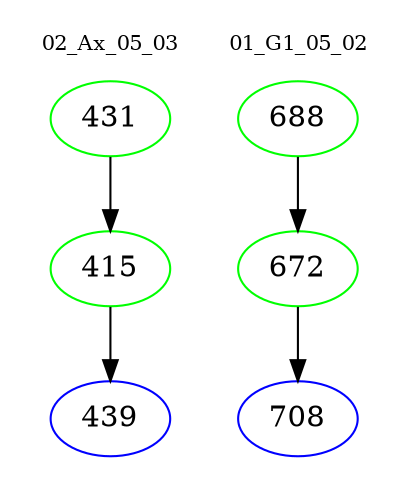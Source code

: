 digraph{
subgraph cluster_0 {
color = white
label = "02_Ax_05_03";
fontsize=10;
T0_431 [label="431", color="green"]
T0_431 -> T0_415 [color="black"]
T0_415 [label="415", color="green"]
T0_415 -> T0_439 [color="black"]
T0_439 [label="439", color="blue"]
}
subgraph cluster_1 {
color = white
label = "01_G1_05_02";
fontsize=10;
T1_688 [label="688", color="green"]
T1_688 -> T1_672 [color="black"]
T1_672 [label="672", color="green"]
T1_672 -> T1_708 [color="black"]
T1_708 [label="708", color="blue"]
}
}
